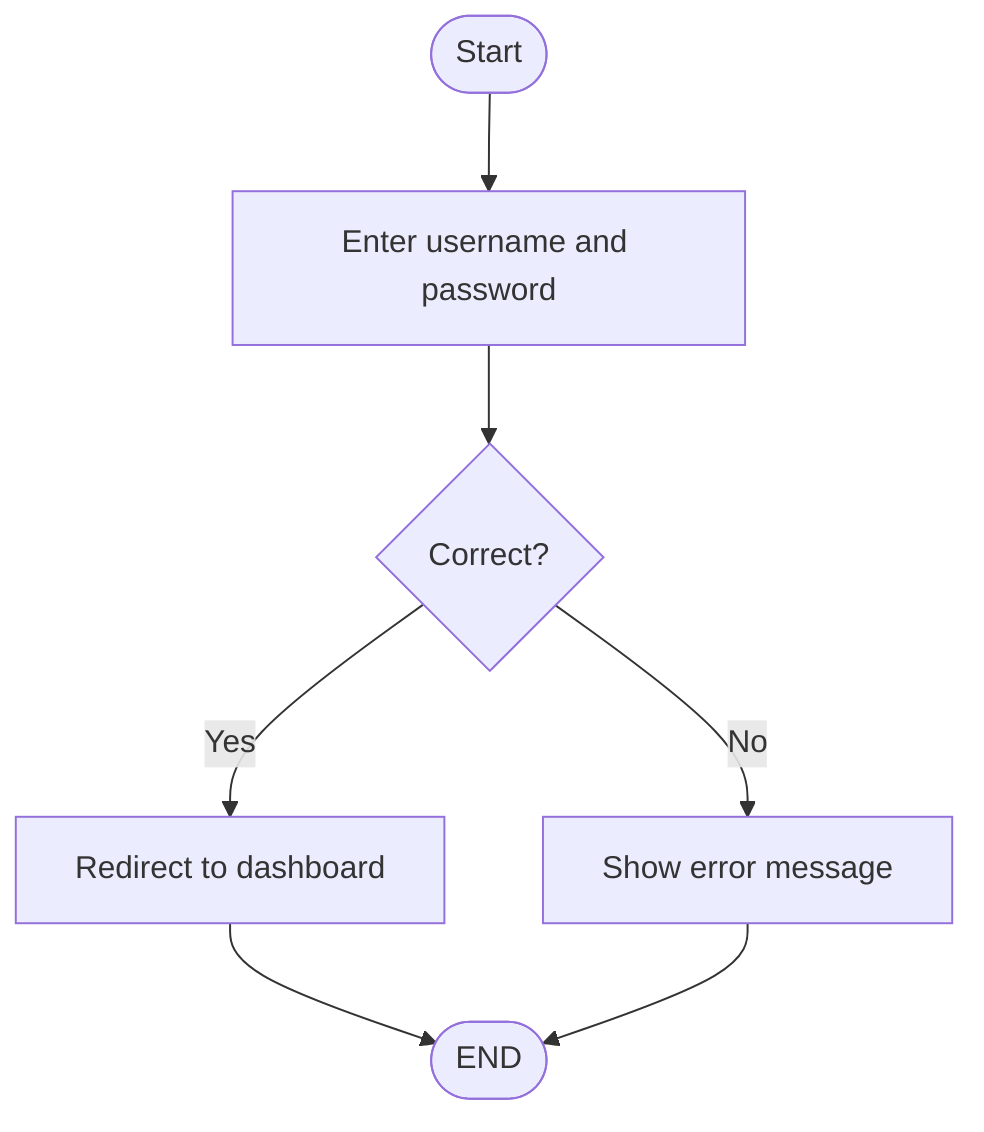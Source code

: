 flowchart TD
    A([Start]) --> B[Enter username and password]
    B --> C{Correct?}
    C -- Yes --> D[Redirect to dashboard]
    C -- No --> E[Show error message]
    D --> F([END])
    E --> F